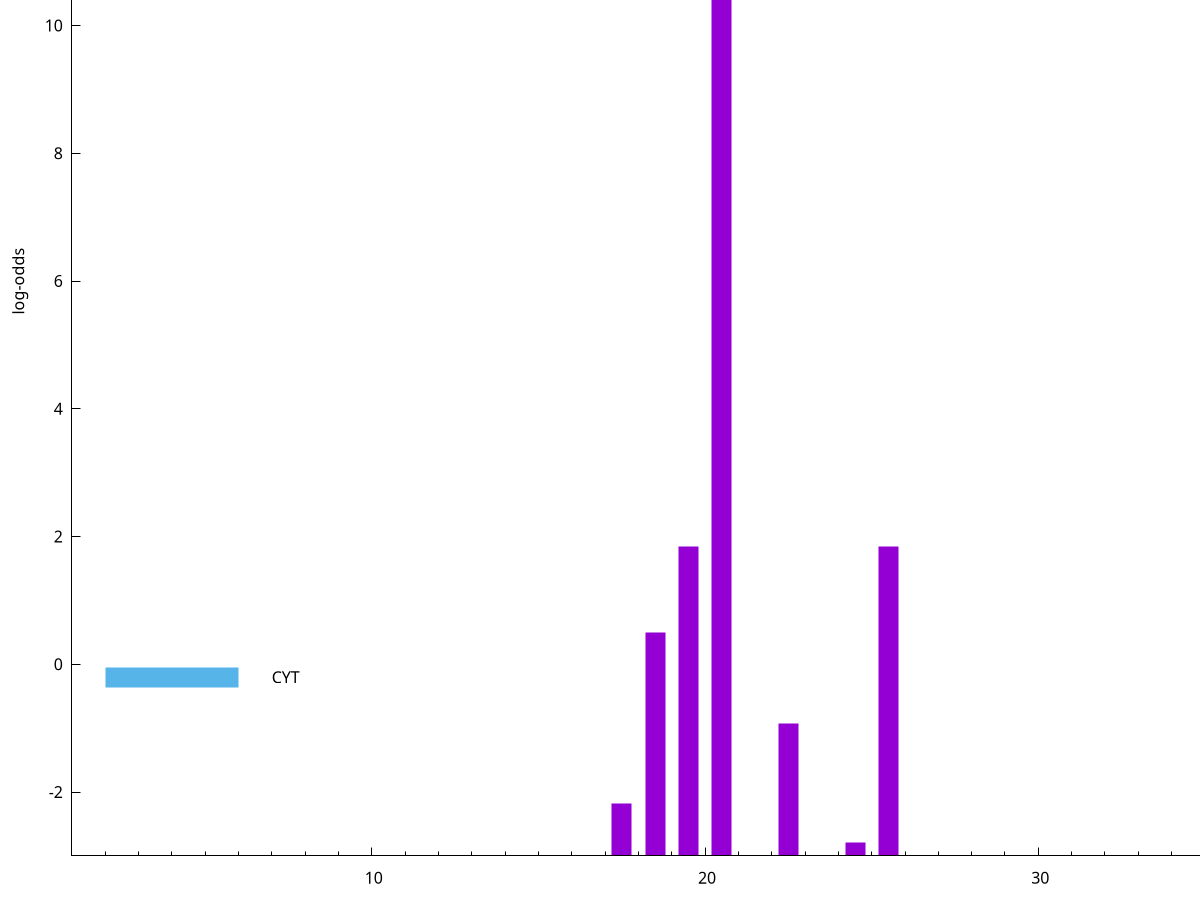 set title "LipoP predictions for SRR4017833.gff"
set size 2., 1.4
set xrange [1:70] 
set mxtics 10
set yrange [-3:15]
set y2range [0:18]
set ylabel "log-odds"
set term postscript eps color solid "Helvetica" 30
set output "SRR4017833.gff142.eps"
set arrow from 2,11.5046 to 6,11.5046 nohead lt 1 lw 20
set label "SpI" at 7,11.5046
set arrow from 2,-0.200913 to 6,-0.200913 nohead lt 3 lw 20
set label "CYT" at 7,-0.200913
set arrow from 2,11.5046 to 6,11.5046 nohead lt 1 lw 20
set label "SpI" at 7,11.5046
# NOTE: The scores below are the log-odds scores with the threshold
# NOTE: subtracted (a hack to make gnuplot make the histogram all
# NOTE: look nice).
plot "-" axes x1y2 title "" with impulses lt 1 lw 20
20.500000 14.499900
19.500000 4.846420
25.500000 4.839030
18.500000 3.501771
22.500000 2.071096
17.500000 0.813540
24.500000 0.205710
e
exit
